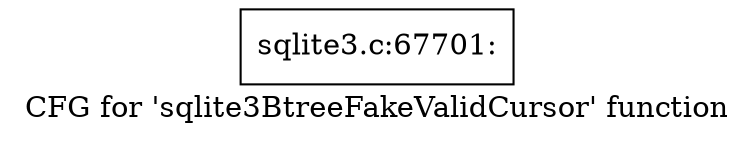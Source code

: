 digraph "CFG for 'sqlite3BtreeFakeValidCursor' function" {
	label="CFG for 'sqlite3BtreeFakeValidCursor' function";

	Node0x55c0f8014300 [shape=record,label="{sqlite3.c:67701:}"];
}
